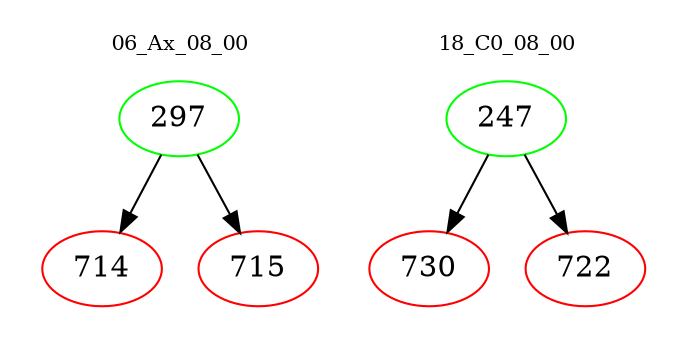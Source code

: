 digraph{
subgraph cluster_0 {
color = white
label = "06_Ax_08_00";
fontsize=10;
T0_297 [label="297", color="green"]
T0_297 -> T0_714 [color="black"]
T0_714 [label="714", color="red"]
T0_297 -> T0_715 [color="black"]
T0_715 [label="715", color="red"]
}
subgraph cluster_1 {
color = white
label = "18_C0_08_00";
fontsize=10;
T1_247 [label="247", color="green"]
T1_247 -> T1_730 [color="black"]
T1_730 [label="730", color="red"]
T1_247 -> T1_722 [color="black"]
T1_722 [label="722", color="red"]
}
}
